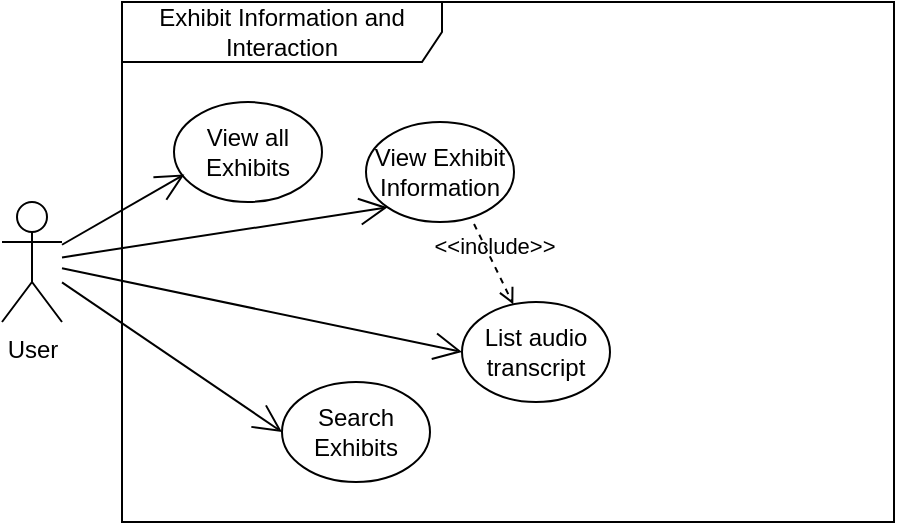 <mxfile version="26.1.1">
  <diagram name="Page-1" id="ugFlNR8z2zTQlDkHk_9h">
    <mxGraphModel dx="1290" dy="557" grid="1" gridSize="10" guides="1" tooltips="1" connect="1" arrows="1" fold="1" page="1" pageScale="1" pageWidth="827" pageHeight="1169" math="0" shadow="0">
      <root>
        <mxCell id="0" />
        <mxCell id="1" parent="0" />
        <mxCell id="9S_UlMoYAAx8TZQhM4NM-1" value="Exhibit Information and Interaction" style="shape=umlFrame;whiteSpace=wrap;html=1;pointerEvents=0;recursiveResize=0;container=1;collapsible=0;width=160;" parent="1" vertex="1">
          <mxGeometry x="130" y="310" width="386" height="260" as="geometry" />
        </mxCell>
        <mxCell id="9S_UlMoYAAx8TZQhM4NM-32" value="View Exhibit Information" style="ellipse;whiteSpace=wrap;html=1;" parent="9S_UlMoYAAx8TZQhM4NM-1" vertex="1">
          <mxGeometry x="122" y="60" width="74" height="50" as="geometry" />
        </mxCell>
        <mxCell id="9S_UlMoYAAx8TZQhM4NM-34" value="List audio transcript" style="ellipse;whiteSpace=wrap;html=1;" parent="9S_UlMoYAAx8TZQhM4NM-1" vertex="1">
          <mxGeometry x="170" y="150" width="74" height="50" as="geometry" />
        </mxCell>
        <mxCell id="9S_UlMoYAAx8TZQhM4NM-35" value="View all Exhibits" style="ellipse;whiteSpace=wrap;html=1;" parent="9S_UlMoYAAx8TZQhM4NM-1" vertex="1">
          <mxGeometry x="26" y="50" width="74" height="50" as="geometry" />
        </mxCell>
        <mxCell id="9S_UlMoYAAx8TZQhM4NM-37" value="Search Exhibits" style="ellipse;whiteSpace=wrap;html=1;" parent="9S_UlMoYAAx8TZQhM4NM-1" vertex="1">
          <mxGeometry x="80" y="190" width="74" height="50" as="geometry" />
        </mxCell>
        <mxCell id="WeGpHFScTTGY2h0t6W2n-1" value="&amp;lt;&amp;lt;include&amp;gt;&amp;gt;" style="html=1;verticalAlign=bottom;labelBackgroundColor=none;endArrow=open;endFill=0;dashed=1;rounded=0;exitX=0.73;exitY=1.02;exitDx=0;exitDy=0;exitPerimeter=0;" parent="9S_UlMoYAAx8TZQhM4NM-1" source="9S_UlMoYAAx8TZQhM4NM-32" target="9S_UlMoYAAx8TZQhM4NM-34" edge="1">
          <mxGeometry width="160" relative="1" as="geometry">
            <mxPoint x="206" y="140" as="sourcePoint" />
            <mxPoint x="366" y="140" as="targetPoint" />
          </mxGeometry>
        </mxCell>
        <mxCell id="9S_UlMoYAAx8TZQhM4NM-14" value="User" style="shape=umlActor;verticalLabelPosition=bottom;verticalAlign=top;html=1;" parent="1" vertex="1">
          <mxGeometry x="70" y="410" width="30" height="60" as="geometry" />
        </mxCell>
        <mxCell id="F3MQa0JkcNlx0FsRCvM1-1" value="" style="endArrow=open;endFill=1;endSize=12;html=1;rounded=0;entryX=0.07;entryY=0.724;entryDx=0;entryDy=0;entryPerimeter=0;" edge="1" parent="1" source="9S_UlMoYAAx8TZQhM4NM-14" target="9S_UlMoYAAx8TZQhM4NM-35">
          <mxGeometry width="160" relative="1" as="geometry">
            <mxPoint x="330" y="490" as="sourcePoint" />
            <mxPoint x="490" y="490" as="targetPoint" />
          </mxGeometry>
        </mxCell>
        <mxCell id="F3MQa0JkcNlx0FsRCvM1-2" value="" style="endArrow=open;endFill=1;endSize=12;html=1;rounded=0;entryX=0;entryY=1;entryDx=0;entryDy=0;" edge="1" parent="1" source="9S_UlMoYAAx8TZQhM4NM-14" target="9S_UlMoYAAx8TZQhM4NM-32">
          <mxGeometry width="160" relative="1" as="geometry">
            <mxPoint x="92" y="454.5" as="sourcePoint" />
            <mxPoint x="252" y="454.5" as="targetPoint" />
          </mxGeometry>
        </mxCell>
        <mxCell id="F3MQa0JkcNlx0FsRCvM1-3" value="" style="endArrow=open;endFill=1;endSize=12;html=1;rounded=0;entryX=0;entryY=0.5;entryDx=0;entryDy=0;" edge="1" parent="1" source="9S_UlMoYAAx8TZQhM4NM-14" target="9S_UlMoYAAx8TZQhM4NM-37">
          <mxGeometry width="160" relative="1" as="geometry">
            <mxPoint x="110" y="448" as="sourcePoint" />
            <mxPoint x="273" y="423" as="targetPoint" />
          </mxGeometry>
        </mxCell>
        <mxCell id="F3MQa0JkcNlx0FsRCvM1-4" value="" style="endArrow=open;endFill=1;endSize=12;html=1;rounded=0;entryX=0;entryY=0.5;entryDx=0;entryDy=0;" edge="1" parent="1" source="9S_UlMoYAAx8TZQhM4NM-14" target="9S_UlMoYAAx8TZQhM4NM-34">
          <mxGeometry width="160" relative="1" as="geometry">
            <mxPoint x="120" y="458" as="sourcePoint" />
            <mxPoint x="283" y="433" as="targetPoint" />
          </mxGeometry>
        </mxCell>
      </root>
    </mxGraphModel>
  </diagram>
</mxfile>
